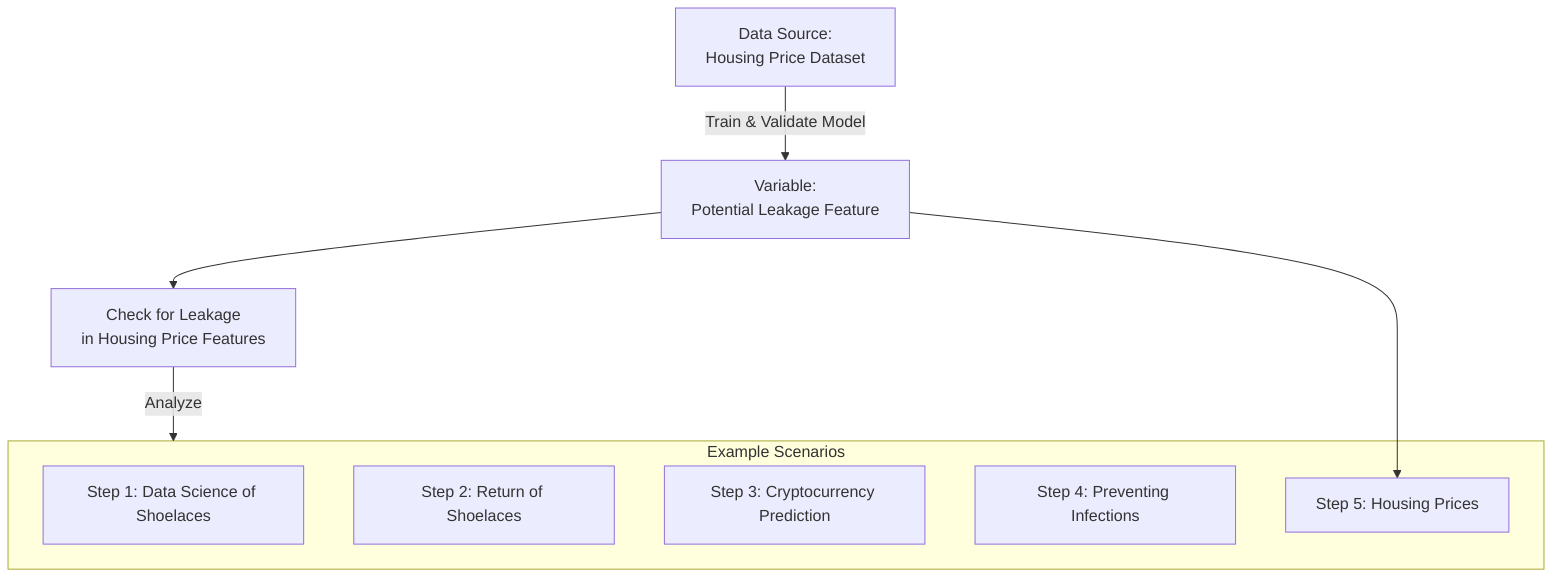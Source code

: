 %%{
  init: {
    "theme": "default"
  }
}%%
flowchart TD

%% Define Data Sources and Variables
A["Data Source:\nHousing Price Dataset"] 
%% Data source for housing prices
B["Variable:\nPotential Leakage Feature"]
%% Variable representing a feature being analyzed for potential leakage

%% Data Flow
A -->|Train & Validate Model| B
%% Data source is used in training and validation to identify potential leakage

B --> C["Check for Leakage\nin Housing Price Features"]
%% Using the potential leakage feature in answer checks to identify leakage

%% Steps from the Notebook
subgraph E[Example Scenarios]
    E1["Step 1: Data Science of Shoelaces"]
    E2["Step 2: Return of Shoelaces"]
    E3["Step 3: Cryptocurrency Prediction"]
    E4["Step 4: Preventing Infections"]
    E5["Step 5: Housing Prices"]
end

%% Linking different considerations of leakage
B -->E5

%% Explanation of Steps with Leakage Concerns
C -->|Analyze| E
%% Analyzing various examples in the notebook to understand data leakage

%% No specific ML model